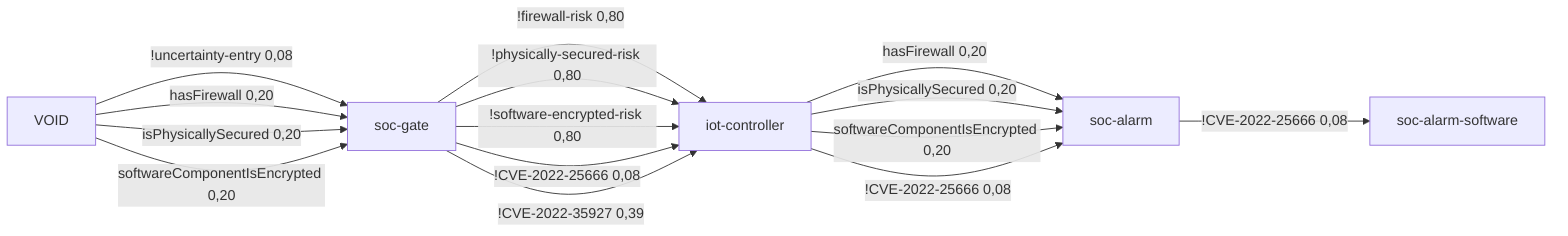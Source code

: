 %% AttributeChange [4mqualcom/apq8096[0m to [4m2.1[0m for node [4msoc-alarm[0m
%%  VOID -[0,53]->  soc-gate -[1,00]->  iot-controller -[0,53]->  soc-alarm -[0,08]-> soc-alarm-software 4,46 0,02
flowchart LR
	iot-controller[iot-controller]
	soc-gate[soc-gate]
	soc-alarm[soc-alarm]
	soc-alarm-software[soc-alarm-software]
	VOID[VOID]
	iot-controller -->|hasFirewall 0,20| soc-alarm
	iot-controller -->|isPhysicallySecured 0,20| soc-alarm
	iot-controller -->|softwareComponentIsEncrypted 0,20| soc-alarm
	iot-controller -->|!CVE-2022-25666 0,08| soc-alarm
	soc-gate -->|!firewall-risk 0,80| iot-controller
	soc-gate -->|!physically-secured-risk 0,80| iot-controller
	soc-gate -->|!software-encrypted-risk 0,80| iot-controller
	soc-gate -->|!CVE-2022-25666 0,08| iot-controller
	soc-gate -->|!CVE-2022-35927 0,39| iot-controller
	soc-alarm -->|!CVE-2022-25666 0,08| soc-alarm-software
	VOID -->|!uncertainty-entry 0,08| soc-gate
	VOID -->|hasFirewall 0,20| soc-gate
	VOID -->|isPhysicallySecured 0,20| soc-gate
	VOID -->|softwareComponentIsEncrypted 0,20| soc-gate